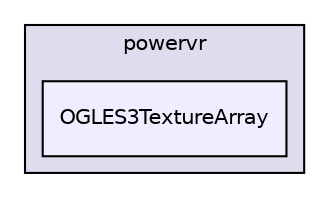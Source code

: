 digraph "PVR/SDK_3.4/Examples/Intermediate/TextureArray/OGLES3/Build/Android/src/com/powervr/OGLES3TextureArray" {
  compound=true
  node [ fontsize="10", fontname="Helvetica"];
  edge [ labelfontsize="10", labelfontname="Helvetica"];
  subgraph clusterdir_38b6103889a90e55c5602a4dc8959dca {
    graph [ bgcolor="#ddddee", pencolor="black", label="powervr" fontname="Helvetica", fontsize="10", URL="dir_38b6103889a90e55c5602a4dc8959dca.html"]
  dir_6a1ca46f71f5605acff58abbef0c8723 [shape=box, label="OGLES3TextureArray", style="filled", fillcolor="#eeeeff", pencolor="black", URL="dir_6a1ca46f71f5605acff58abbef0c8723.html"];
  }
}
